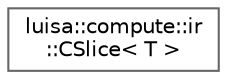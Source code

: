 digraph "类继承关系图"
{
 // LATEX_PDF_SIZE
  bgcolor="transparent";
  edge [fontname=Helvetica,fontsize=10,labelfontname=Helvetica,labelfontsize=10];
  node [fontname=Helvetica,fontsize=10,shape=box,height=0.2,width=0.4];
  rankdir="LR";
  Node0 [id="Node000000",label="luisa::compute::ir\l::CSlice\< T \>",height=0.2,width=0.4,color="grey40", fillcolor="white", style="filled",URL="$structluisa_1_1compute_1_1ir_1_1_c_slice.html",tooltip=" "];
}
